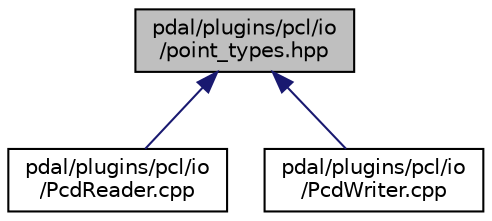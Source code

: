 digraph "pdal/plugins/pcl/io/point_types.hpp"
{
  edge [fontname="Helvetica",fontsize="10",labelfontname="Helvetica",labelfontsize="10"];
  node [fontname="Helvetica",fontsize="10",shape=record];
  Node1 [label="pdal/plugins/pcl/io\l/point_types.hpp",height=0.2,width=0.4,color="black", fillcolor="grey75", style="filled", fontcolor="black"];
  Node1 -> Node2 [dir="back",color="midnightblue",fontsize="10",style="solid",fontname="Helvetica"];
  Node2 [label="pdal/plugins/pcl/io\l/PcdReader.cpp",height=0.2,width=0.4,color="black", fillcolor="white", style="filled",URL="$PcdReader_8cpp.html"];
  Node1 -> Node3 [dir="back",color="midnightblue",fontsize="10",style="solid",fontname="Helvetica"];
  Node3 [label="pdal/plugins/pcl/io\l/PcdWriter.cpp",height=0.2,width=0.4,color="black", fillcolor="white", style="filled",URL="$PcdWriter_8cpp.html"];
}
